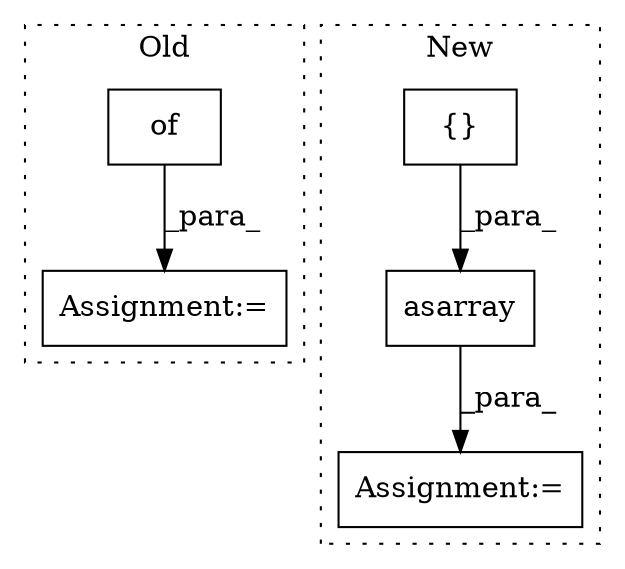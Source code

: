 digraph G {
subgraph cluster0 {
1 [label="of" a="32" s="2571" l="4" shape="box"];
4 [label="Assignment:=" a="7" s="3911" l="1" shape="box"];
label = "Old";
style="dotted";
}
subgraph cluster1 {
2 [label="asarray" a="32" s="4434,4478" l="8,1" shape="box"];
3 [label="{}" a="4" s="4080" l="2" shape="box"];
5 [label="Assignment:=" a="7" s="4427" l="1" shape="box"];
label = "New";
style="dotted";
}
1 -> 4 [label="_para_"];
2 -> 5 [label="_para_"];
3 -> 2 [label="_para_"];
}